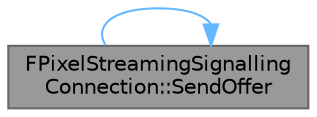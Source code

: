 digraph "FPixelStreamingSignallingConnection::SendOffer"
{
 // INTERACTIVE_SVG=YES
 // LATEX_PDF_SIZE
  bgcolor="transparent";
  edge [fontname=Helvetica,fontsize=10,labelfontname=Helvetica,labelfontsize=10];
  node [fontname=Helvetica,fontsize=10,shape=box,height=0.2,width=0.4];
  rankdir="LR";
  Node1 [id="Node000001",label="FPixelStreamingSignalling\lConnection::SendOffer",height=0.2,width=0.4,color="gray40", fillcolor="grey60", style="filled", fontcolor="black",tooltip="[Streamer only] Sends an offer to the specified player."];
  Node1 -> Node1 [id="edge1_Node000001_Node000001",color="steelblue1",style="solid",tooltip=" "];
}
